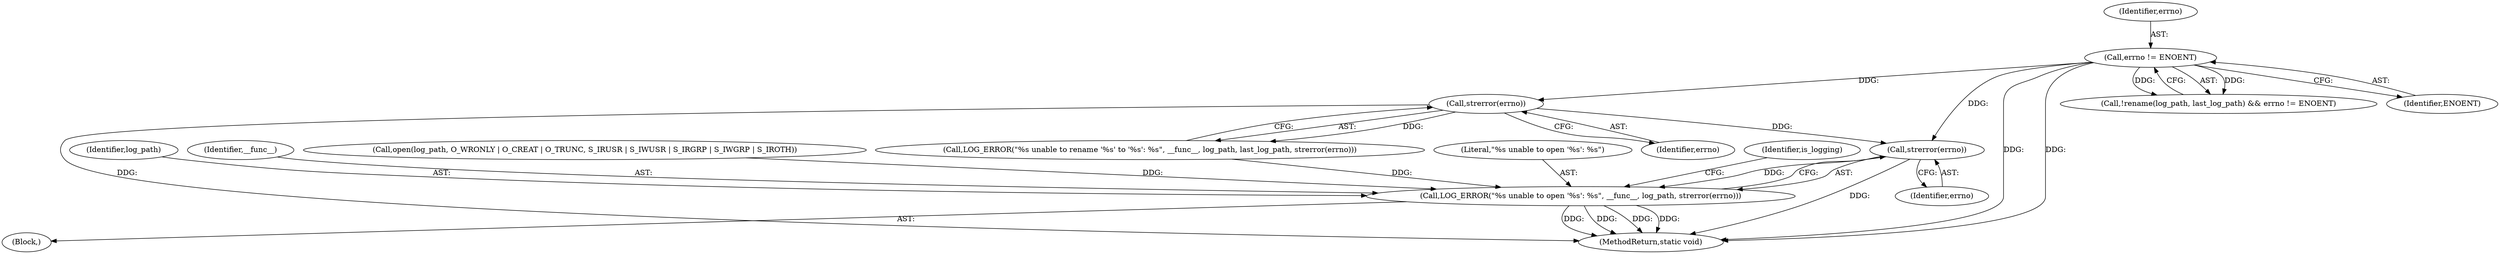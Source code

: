 digraph "0_Android_472271b153c5dc53c28beac55480a8d8434b2d5c_50@API" {
"1000180" [label="(Call,strerror(errno))"];
"1000150" [label="(Call,strerror(errno))"];
"1000142" [label="(Call,errno != ENOENT)"];
"1000176" [label="(Call,LOG_ERROR(\"%s unable to open '%s': %s\", __func__, log_path, strerror(errno)))"];
"1000175" [label="(Block,)"];
"1000145" [label="(Call,LOG_ERROR(\"%s unable to rename '%s' to '%s': %s\", __func__, log_path, last_log_path, strerror(errno)))"];
"1000183" [label="(Identifier,is_logging)"];
"1000179" [label="(Identifier,log_path)"];
"1000178" [label="(Identifier,__func__)"];
"1000180" [label="(Call,strerror(errno))"];
"1000203" [label="(MethodReturn,static void)"];
"1000142" [label="(Call,errno != ENOENT)"];
"1000137" [label="(Call,!rename(log_path, last_log_path) && errno != ENOENT)"];
"1000144" [label="(Identifier,ENOENT)"];
"1000181" [label="(Identifier,errno)"];
"1000151" [label="(Identifier,errno)"];
"1000176" [label="(Call,LOG_ERROR(\"%s unable to open '%s': %s\", __func__, log_path, strerror(errno)))"];
"1000143" [label="(Identifier,errno)"];
"1000155" [label="(Call,open(log_path, O_WRONLY | O_CREAT | O_TRUNC, S_IRUSR | S_IWUSR | S_IRGRP | S_IWGRP | S_IROTH))"];
"1000177" [label="(Literal,\"%s unable to open '%s': %s\")"];
"1000150" [label="(Call,strerror(errno))"];
"1000180" -> "1000176"  [label="AST: "];
"1000180" -> "1000181"  [label="CFG: "];
"1000181" -> "1000180"  [label="AST: "];
"1000176" -> "1000180"  [label="CFG: "];
"1000180" -> "1000203"  [label="DDG: "];
"1000180" -> "1000176"  [label="DDG: "];
"1000150" -> "1000180"  [label="DDG: "];
"1000142" -> "1000180"  [label="DDG: "];
"1000150" -> "1000145"  [label="AST: "];
"1000150" -> "1000151"  [label="CFG: "];
"1000151" -> "1000150"  [label="AST: "];
"1000145" -> "1000150"  [label="CFG: "];
"1000150" -> "1000203"  [label="DDG: "];
"1000150" -> "1000145"  [label="DDG: "];
"1000142" -> "1000150"  [label="DDG: "];
"1000142" -> "1000137"  [label="AST: "];
"1000142" -> "1000144"  [label="CFG: "];
"1000143" -> "1000142"  [label="AST: "];
"1000144" -> "1000142"  [label="AST: "];
"1000137" -> "1000142"  [label="CFG: "];
"1000142" -> "1000203"  [label="DDG: "];
"1000142" -> "1000203"  [label="DDG: "];
"1000142" -> "1000137"  [label="DDG: "];
"1000142" -> "1000137"  [label="DDG: "];
"1000176" -> "1000175"  [label="AST: "];
"1000177" -> "1000176"  [label="AST: "];
"1000178" -> "1000176"  [label="AST: "];
"1000179" -> "1000176"  [label="AST: "];
"1000183" -> "1000176"  [label="CFG: "];
"1000176" -> "1000203"  [label="DDG: "];
"1000176" -> "1000203"  [label="DDG: "];
"1000176" -> "1000203"  [label="DDG: "];
"1000176" -> "1000203"  [label="DDG: "];
"1000145" -> "1000176"  [label="DDG: "];
"1000155" -> "1000176"  [label="DDG: "];
}
